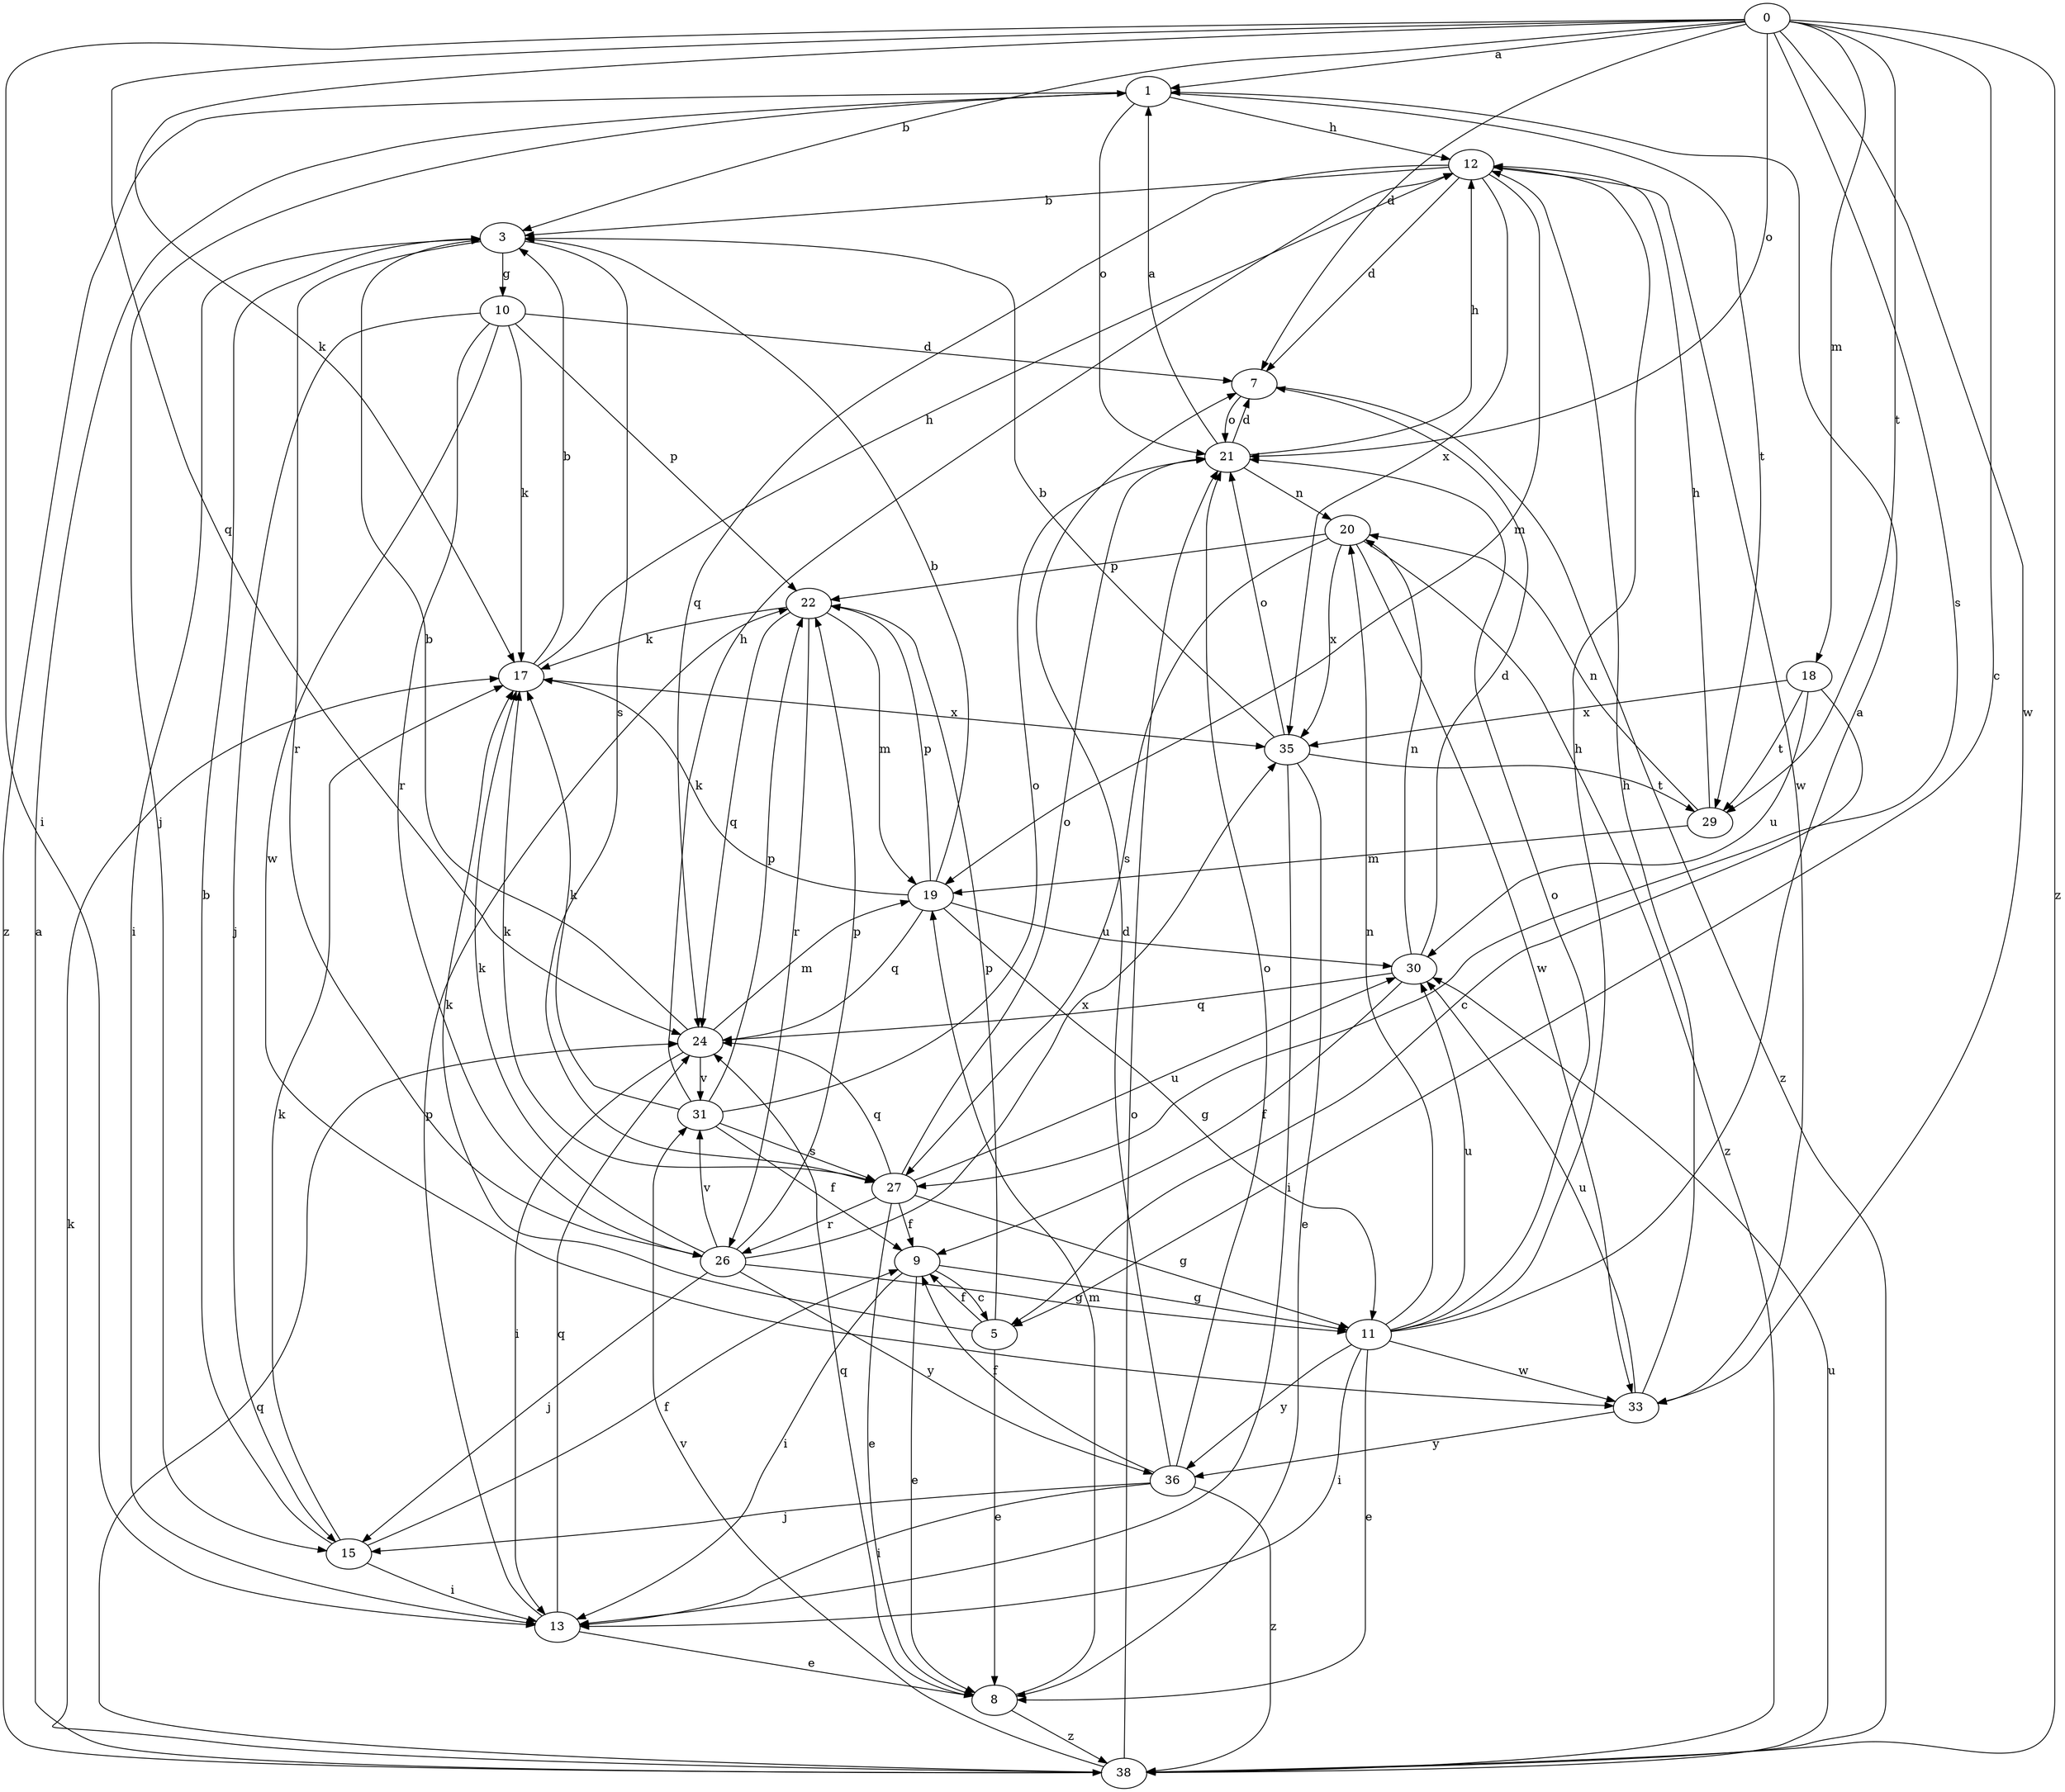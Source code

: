 strict digraph  {
0;
1;
3;
5;
7;
8;
9;
10;
11;
12;
13;
15;
17;
18;
19;
20;
21;
22;
24;
26;
27;
29;
30;
31;
33;
35;
36;
38;
0 -> 1  [label=a];
0 -> 3  [label=b];
0 -> 5  [label=c];
0 -> 7  [label=d];
0 -> 13  [label=i];
0 -> 17  [label=k];
0 -> 18  [label=m];
0 -> 21  [label=o];
0 -> 24  [label=q];
0 -> 27  [label=s];
0 -> 29  [label=t];
0 -> 33  [label=w];
0 -> 38  [label=z];
1 -> 12  [label=h];
1 -> 15  [label=j];
1 -> 21  [label=o];
1 -> 29  [label=t];
1 -> 38  [label=z];
3 -> 10  [label=g];
3 -> 13  [label=i];
3 -> 26  [label=r];
3 -> 27  [label=s];
5 -> 8  [label=e];
5 -> 9  [label=f];
5 -> 17  [label=k];
5 -> 22  [label=p];
7 -> 21  [label=o];
7 -> 38  [label=z];
8 -> 19  [label=m];
8 -> 24  [label=q];
8 -> 38  [label=z];
9 -> 5  [label=c];
9 -> 8  [label=e];
9 -> 11  [label=g];
9 -> 13  [label=i];
10 -> 7  [label=d];
10 -> 15  [label=j];
10 -> 17  [label=k];
10 -> 22  [label=p];
10 -> 26  [label=r];
10 -> 33  [label=w];
11 -> 1  [label=a];
11 -> 8  [label=e];
11 -> 12  [label=h];
11 -> 13  [label=i];
11 -> 20  [label=n];
11 -> 21  [label=o];
11 -> 30  [label=u];
11 -> 33  [label=w];
11 -> 36  [label=y];
12 -> 3  [label=b];
12 -> 7  [label=d];
12 -> 19  [label=m];
12 -> 24  [label=q];
12 -> 33  [label=w];
12 -> 35  [label=x];
13 -> 8  [label=e];
13 -> 22  [label=p];
13 -> 24  [label=q];
15 -> 3  [label=b];
15 -> 9  [label=f];
15 -> 13  [label=i];
15 -> 17  [label=k];
17 -> 3  [label=b];
17 -> 12  [label=h];
17 -> 35  [label=x];
18 -> 5  [label=c];
18 -> 29  [label=t];
18 -> 30  [label=u];
18 -> 35  [label=x];
19 -> 3  [label=b];
19 -> 11  [label=g];
19 -> 17  [label=k];
19 -> 22  [label=p];
19 -> 24  [label=q];
19 -> 30  [label=u];
20 -> 22  [label=p];
20 -> 27  [label=s];
20 -> 33  [label=w];
20 -> 35  [label=x];
20 -> 38  [label=z];
21 -> 1  [label=a];
21 -> 7  [label=d];
21 -> 12  [label=h];
21 -> 20  [label=n];
22 -> 17  [label=k];
22 -> 19  [label=m];
22 -> 24  [label=q];
22 -> 26  [label=r];
24 -> 3  [label=b];
24 -> 13  [label=i];
24 -> 19  [label=m];
24 -> 31  [label=v];
26 -> 11  [label=g];
26 -> 15  [label=j];
26 -> 17  [label=k];
26 -> 22  [label=p];
26 -> 31  [label=v];
26 -> 35  [label=x];
26 -> 36  [label=y];
27 -> 8  [label=e];
27 -> 9  [label=f];
27 -> 11  [label=g];
27 -> 17  [label=k];
27 -> 21  [label=o];
27 -> 24  [label=q];
27 -> 26  [label=r];
27 -> 30  [label=u];
29 -> 12  [label=h];
29 -> 19  [label=m];
29 -> 20  [label=n];
30 -> 7  [label=d];
30 -> 9  [label=f];
30 -> 20  [label=n];
30 -> 24  [label=q];
31 -> 9  [label=f];
31 -> 12  [label=h];
31 -> 17  [label=k];
31 -> 21  [label=o];
31 -> 22  [label=p];
31 -> 27  [label=s];
33 -> 12  [label=h];
33 -> 30  [label=u];
33 -> 36  [label=y];
35 -> 3  [label=b];
35 -> 8  [label=e];
35 -> 13  [label=i];
35 -> 21  [label=o];
35 -> 29  [label=t];
36 -> 7  [label=d];
36 -> 9  [label=f];
36 -> 13  [label=i];
36 -> 15  [label=j];
36 -> 21  [label=o];
36 -> 38  [label=z];
38 -> 1  [label=a];
38 -> 17  [label=k];
38 -> 21  [label=o];
38 -> 24  [label=q];
38 -> 30  [label=u];
38 -> 31  [label=v];
}
